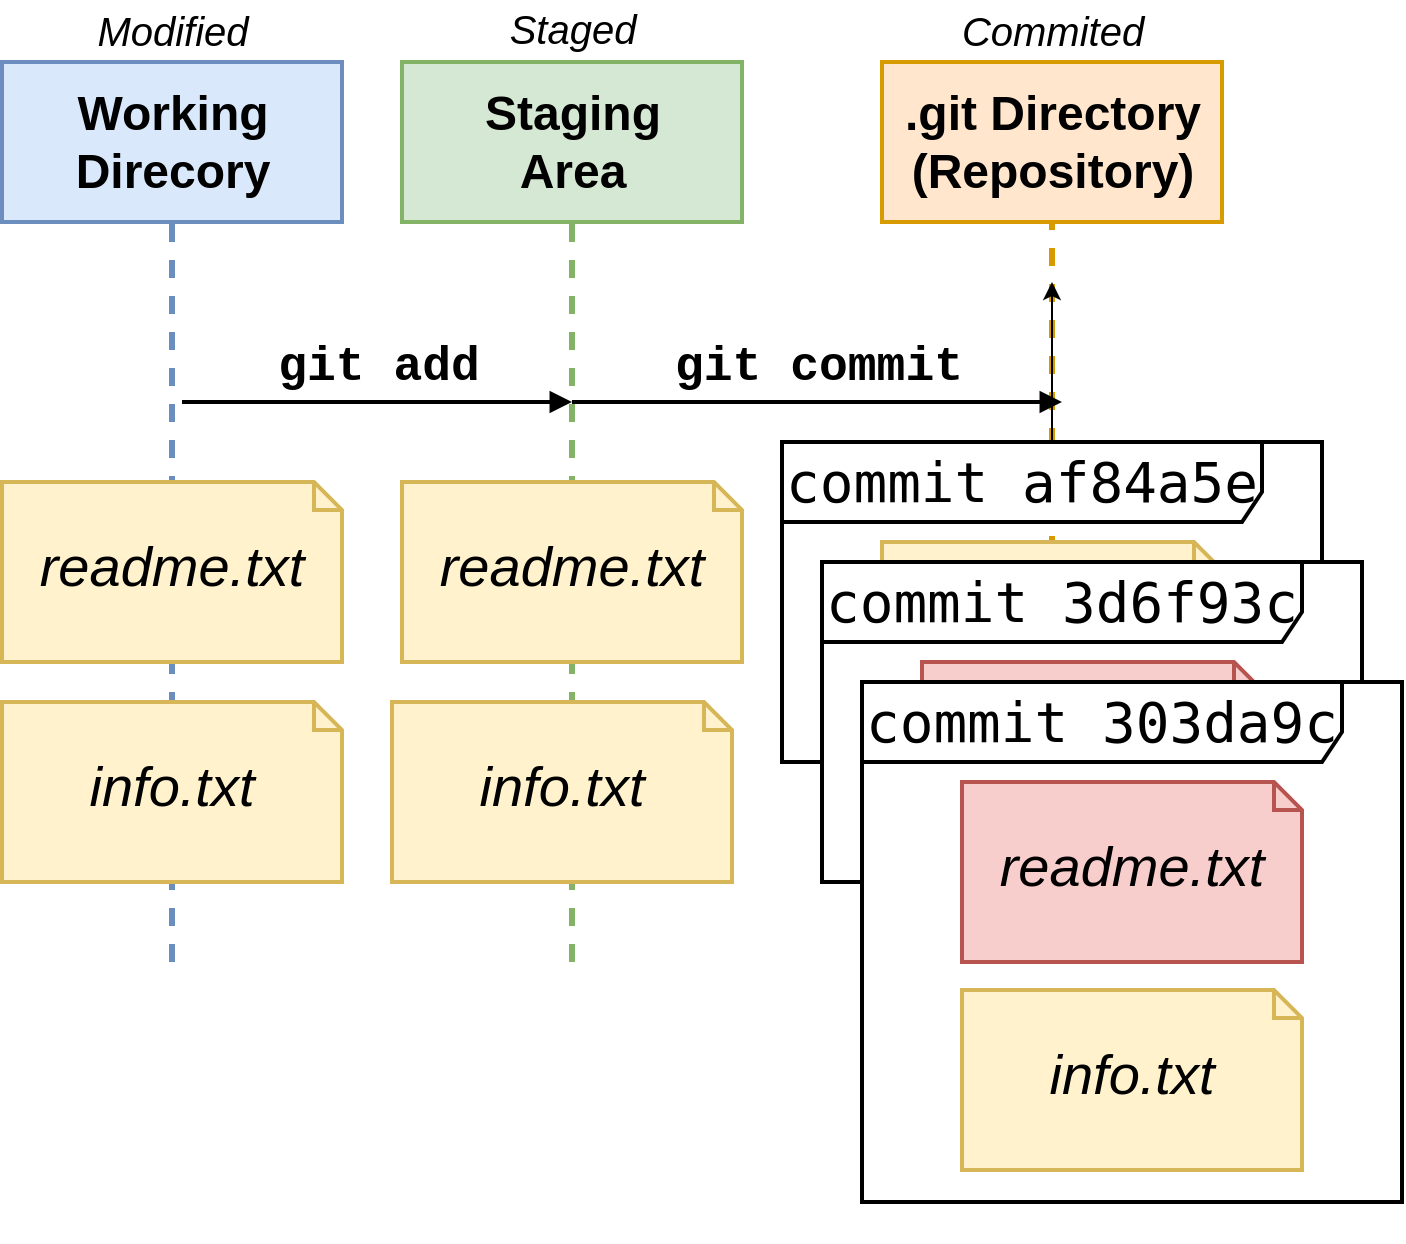 <mxfile version="10.6.1" type="device"><diagram id="aoq1DbCRH0Eex9IWt6IT" name="Page-1"><mxGraphModel dx="842" dy="657" grid="1" gridSize="10" guides="1" tooltips="1" connect="1" arrows="1" fold="1" page="1" pageScale="1" pageWidth="827" pageHeight="1169" math="0" shadow="0"><root><mxCell id="0"/><mxCell id="1" parent="0"/><mxCell id="Ev2ssglDCKPvoKZEeSkC-5" value="&lt;font style=&quot;font-size: 24px&quot;&gt;&lt;font style=&quot;font-size: 24px&quot;&gt;&lt;font style=&quot;font-size: 24px&quot;&gt;&lt;font style=&quot;font-size: 24px&quot;&gt;&lt;font style=&quot;font-size: 24px&quot;&gt;&lt;font style=&quot;font-size: 24px&quot;&gt;&lt;font style=&quot;font-size: 24px&quot;&gt;&lt;font style=&quot;font-size: 24px&quot;&gt;&lt;font style=&quot;font-size: 24px&quot;&gt;&lt;font style=&quot;font-size: 24px&quot;&gt;&lt;font style=&quot;font-size: 24px&quot;&gt;&lt;font style=&quot;font-size: 24px&quot;&gt;&lt;font style=&quot;font-size: 24px&quot;&gt;&lt;font style=&quot;font-size: 24px&quot;&gt;&lt;font face=&quot;Courier New&quot; style=&quot;font-size: 24px&quot;&gt;&lt;b&gt;git add&lt;/b&gt;&lt;/font&gt;&lt;br&gt;&lt;/font&gt;&lt;/font&gt;&lt;/font&gt;&lt;/font&gt;&lt;/font&gt;&lt;/font&gt;&lt;/font&gt;&lt;/font&gt;&lt;/font&gt;&lt;/font&gt;&lt;/font&gt;&lt;/font&gt;&lt;/font&gt;&lt;/font&gt;" style="html=1;verticalAlign=bottom;startArrow=none;startFill=0;endArrow=block;startSize=8;strokeWidth=2;" parent="1" edge="1"><mxGeometry width="60" relative="1" as="geometry"><mxPoint x="170" y="290" as="sourcePoint"/><mxPoint x="365" y="290" as="targetPoint"/><Array as="points"><mxPoint x="296" y="290"/></Array></mxGeometry></mxCell><mxCell id="Ev2ssglDCKPvoKZEeSkC-7" value="&lt;i style=&quot;font-size: 20px;&quot;&gt;Modified&lt;/i&gt;&lt;br style=&quot;font-size: 20px;&quot;&gt;" style="text;html=1;resizable=0;points=[];autosize=1;align=center;verticalAlign=top;spacingTop=-4;fontSize=20;" parent="1" vertex="1"><mxGeometry x="135" y="90" width="60" height="20" as="geometry"/></mxCell><mxCell id="Ev2ssglDCKPvoKZEeSkC-8" value="&lt;i style=&quot;font-size: 20px;&quot;&gt;Staged&lt;/i&gt;&lt;br style=&quot;font-size: 20px;&quot;&gt;" style="text;html=1;resizable=0;points=[];autosize=1;align=center;verticalAlign=top;spacingTop=-4;fontSize=20;" parent="1" vertex="1"><mxGeometry x="335" y="89" width="60" height="20" as="geometry"/></mxCell><mxCell id="Ev2ssglDCKPvoKZEeSkC-9" value="&lt;i style=&quot;font-size: 20px;&quot;&gt;Commited&lt;/i&gt;&lt;br style=&quot;font-size: 20px;&quot;&gt;" style="text;html=1;resizable=0;points=[];autosize=1;align=center;verticalAlign=top;spacingTop=-4;fontSize=20;" parent="1" vertex="1"><mxGeometry x="570" y="90" width="70" height="20" as="geometry"/></mxCell><mxCell id="Ev2ssglDCKPvoKZEeSkC-10" value="Working&lt;br style=&quot;font-size: 24px;&quot;&gt;Direcory&lt;br style=&quot;font-size: 24px;&quot;&gt;" style="html=1;strokeWidth=2;fontSize=24;align=center;fontStyle=1;fillColor=#dae8fc;strokeColor=#6c8ebf;" parent="1" vertex="1"><mxGeometry x="80" y="120" width="170" height="80" as="geometry"/></mxCell><mxCell id="Ev2ssglDCKPvoKZEeSkC-11" value="Staging&lt;br&gt;Area&lt;br style=&quot;font-size: 24px&quot;&gt;" style="html=1;strokeWidth=2;fontSize=24;align=center;fontStyle=1;fillColor=#d5e8d4;strokeColor=#82b366;" parent="1" vertex="1"><mxGeometry x="280" y="120" width="170" height="80" as="geometry"/></mxCell><mxCell id="Ev2ssglDCKPvoKZEeSkC-12" value=".git Directory&lt;br&gt;(Repository)&lt;br style=&quot;font-size: 24px&quot;&gt;" style="html=1;strokeWidth=2;fontSize=24;align=center;fontStyle=1;fillColor=#ffe6cc;strokeColor=#d79b00;" parent="1" vertex="1"><mxGeometry x="520" y="120" width="170" height="80" as="geometry"/></mxCell><mxCell id="Ev2ssglDCKPvoKZEeSkC-13" value="" style="endArrow=none;dashed=1;html=1;strokeWidth=3;fontSize=28;entryX=0.5;entryY=1;entryDx=0;entryDy=0;fillColor=#dae8fc;strokeColor=#6c8ebf;" parent="1" target="Ev2ssglDCKPvoKZEeSkC-10" edge="1"><mxGeometry width="50" height="50" relative="1" as="geometry"><mxPoint x="165" y="570" as="sourcePoint"/><mxPoint x="130" y="260" as="targetPoint"/></mxGeometry></mxCell><mxCell id="Ev2ssglDCKPvoKZEeSkC-14" value="" style="endArrow=none;dashed=1;html=1;strokeWidth=3;fontSize=28;fillColor=#d5e8d4;strokeColor=#82b366;entryX=0.5;entryY=1;entryDx=0;entryDy=0;" parent="1" target="Ev2ssglDCKPvoKZEeSkC-11" edge="1"><mxGeometry width="50" height="50" relative="1" as="geometry"><mxPoint x="365" y="570" as="sourcePoint"/><mxPoint x="390" y="230" as="targetPoint"/></mxGeometry></mxCell><mxCell id="Ev2ssglDCKPvoKZEeSkC-15" value="" style="endArrow=none;dashed=1;html=1;strokeWidth=3;fontSize=28;entryX=0.5;entryY=1;entryDx=0;entryDy=0;fillColor=#ffe6cc;strokeColor=#d79b00;" parent="1" target="Ev2ssglDCKPvoKZEeSkC-12" edge="1"><mxGeometry width="50" height="50" relative="1" as="geometry"><mxPoint x="605" y="510" as="sourcePoint"/><mxPoint x="375" y="210" as="targetPoint"/></mxGeometry></mxCell><mxCell id="Ev2ssglDCKPvoKZEeSkC-16" value="&lt;font style=&quot;font-size: 24px&quot;&gt;&lt;font style=&quot;font-size: 24px&quot;&gt;&lt;font style=&quot;font-size: 24px&quot;&gt;&lt;font style=&quot;font-size: 24px&quot;&gt;&lt;font style=&quot;font-size: 24px&quot;&gt;&lt;font style=&quot;font-size: 24px&quot;&gt;&lt;font style=&quot;font-size: 24px&quot;&gt;&lt;font style=&quot;font-size: 24px&quot;&gt;&lt;font style=&quot;font-size: 24px&quot;&gt;&lt;font style=&quot;font-size: 24px&quot;&gt;&lt;font style=&quot;font-size: 24px&quot;&gt;&lt;font style=&quot;font-size: 24px&quot;&gt;&lt;font style=&quot;font-size: 24px&quot;&gt;&lt;font style=&quot;font-size: 24px&quot;&gt;&lt;font face=&quot;Courier New&quot; style=&quot;font-size: 24px&quot;&gt;&lt;b&gt;git commit&lt;/b&gt;&lt;/font&gt;&lt;br&gt;&lt;/font&gt;&lt;/font&gt;&lt;/font&gt;&lt;/font&gt;&lt;/font&gt;&lt;/font&gt;&lt;/font&gt;&lt;/font&gt;&lt;/font&gt;&lt;/font&gt;&lt;/font&gt;&lt;/font&gt;&lt;/font&gt;&lt;/font&gt;" style="html=1;verticalAlign=bottom;startArrow=none;startFill=0;endArrow=block;startSize=8;strokeWidth=2;" parent="1" edge="1"><mxGeometry width="60" relative="1" as="geometry"><mxPoint x="365" y="290" as="sourcePoint"/><mxPoint x="610" y="290" as="targetPoint"/><Array as="points"><mxPoint x="501" y="290"/></Array></mxGeometry></mxCell><mxCell id="EZSeawMIcVtINb9Lh1oZ-2" value="" style="edgeStyle=orthogonalEdgeStyle;rounded=0;orthogonalLoop=1;jettySize=auto;html=1;" parent="1" source="Ev2ssglDCKPvoKZEeSkC-18" edge="1"><mxGeometry relative="1" as="geometry"><mxPoint x="605" y="230" as="targetPoint"/></mxGeometry></mxCell><mxCell id="Ev2ssglDCKPvoKZEeSkC-18" value="&lt;table&gt;&lt;tbody&gt;&lt;tr&gt;&lt;td&gt;&lt;div id=&quot;vt100&quot;&gt;&lt;pre&gt;&lt;span&gt;commit af84a5e&lt;/span&gt;&lt;/pre&gt;&lt;/div&gt;&lt;/td&gt;&lt;/tr&gt;&lt;/tbody&gt;&lt;/table&gt;" style="shape=umlFrame;whiteSpace=wrap;html=1;strokeWidth=2;fontSize=28;align=center;width=240;height=40;" parent="1" vertex="1"><mxGeometry x="470" y="310" width="270" height="160" as="geometry"/></mxCell><mxCell id="Ev2ssglDCKPvoKZEeSkC-19" value="readme.txt&lt;br&gt;" style="shape=note;whiteSpace=wrap;html=1;size=14;verticalAlign=middle;align=center;spacingTop=-6;strokeWidth=2;fontSize=28;fillColor=#fff2cc;strokeColor=#d6b656;fontStyle=2" parent="1" vertex="1"><mxGeometry x="520" y="360" width="170" height="90" as="geometry"/></mxCell><mxCell id="EZSeawMIcVtINb9Lh1oZ-3" value="readme.txt&lt;br&gt;" style="shape=note;whiteSpace=wrap;html=1;size=14;verticalAlign=middle;align=center;spacingTop=-6;strokeWidth=2;fontSize=28;fillColor=#fff2cc;strokeColor=#d6b656;fontStyle=2" parent="1" vertex="1"><mxGeometry x="280" y="330" width="170" height="90" as="geometry"/></mxCell><mxCell id="EZSeawMIcVtINb9Lh1oZ-4" value="readme.txt&lt;br&gt;" style="shape=note;whiteSpace=wrap;html=1;size=14;verticalAlign=middle;align=center;spacingTop=-6;strokeWidth=2;fontSize=28;fillColor=#fff2cc;strokeColor=#d6b656;fontStyle=2" parent="1" vertex="1"><mxGeometry x="80" y="330" width="170" height="90" as="geometry"/></mxCell><mxCell id="AhHsL2BmthQ_VF2tlvj9-5" value="" style="group" parent="1" vertex="1" connectable="0"><mxGeometry x="490" y="370" width="270" height="160" as="geometry"/></mxCell><mxCell id="AhHsL2BmthQ_VF2tlvj9-4" value="" style="rounded=0;whiteSpace=wrap;html=1;fontSize=24;" parent="AhHsL2BmthQ_VF2tlvj9-5" vertex="1"><mxGeometry width="270" height="160" as="geometry"/></mxCell><mxCell id="AhHsL2BmthQ_VF2tlvj9-2" value="&lt;table&gt;&lt;tbody&gt;&lt;tr&gt;&lt;td&gt;&lt;div id=&quot;vt100&quot;&gt;&lt;pre&gt;&lt;span&gt;commit &lt;/span&gt;3d6f93c&lt;/pre&gt;&lt;/div&gt;&lt;/td&gt;&lt;/tr&gt;&lt;/tbody&gt;&lt;/table&gt;" style="shape=umlFrame;whiteSpace=wrap;html=1;strokeWidth=2;fontSize=28;align=center;width=240;height=40;" parent="AhHsL2BmthQ_VF2tlvj9-5" vertex="1"><mxGeometry width="270" height="160" as="geometry"/></mxCell><mxCell id="AhHsL2BmthQ_VF2tlvj9-3" value="readme.txt&lt;br&gt;" style="shape=note;whiteSpace=wrap;html=1;size=14;verticalAlign=middle;align=center;spacingTop=-6;strokeWidth=2;fontSize=28;fillColor=#f8cecc;strokeColor=#b85450;fontStyle=2" parent="AhHsL2BmthQ_VF2tlvj9-5" vertex="1"><mxGeometry x="50" y="50" width="170" height="90" as="geometry"/></mxCell><mxCell id="AhHsL2BmthQ_VF2tlvj9-6" value="info.txt&lt;br&gt;" style="shape=note;whiteSpace=wrap;html=1;size=14;verticalAlign=middle;align=center;spacingTop=-6;strokeWidth=2;fontSize=28;fillColor=#fff2cc;strokeColor=#d6b656;fontStyle=2" parent="1" vertex="1"><mxGeometry x="80" y="440" width="170" height="90" as="geometry"/></mxCell><mxCell id="AhHsL2BmthQ_VF2tlvj9-7" value="info.txt&lt;br&gt;" style="shape=note;whiteSpace=wrap;html=1;size=14;verticalAlign=middle;align=center;spacingTop=-6;strokeWidth=2;fontSize=28;fillColor=#fff2cc;strokeColor=#d6b656;fontStyle=2" parent="1" vertex="1"><mxGeometry x="275" y="440" width="170" height="90" as="geometry"/></mxCell><mxCell id="AhHsL2BmthQ_VF2tlvj9-9" value="" style="group" parent="1" vertex="1" connectable="0"><mxGeometry x="510" y="430" width="270" height="280" as="geometry"/></mxCell><mxCell id="AhHsL2BmthQ_VF2tlvj9-10" value="" style="rounded=0;whiteSpace=wrap;html=1;fontSize=24;" parent="AhHsL2BmthQ_VF2tlvj9-9" vertex="1"><mxGeometry width="270" height="260" as="geometry"/></mxCell><mxCell id="AhHsL2BmthQ_VF2tlvj9-11" value="&lt;table&gt;&lt;tbody&gt;&lt;tr&gt;&lt;td&gt;&lt;div id=&quot;vt100&quot;&gt;&lt;pre&gt;&lt;span&gt;commit &lt;/span&gt;303da9c&lt;/pre&gt;&lt;/div&gt;&lt;/td&gt;&lt;/tr&gt;&lt;/tbody&gt;&lt;/table&gt;" style="shape=umlFrame;whiteSpace=wrap;html=1;strokeWidth=2;fontSize=28;align=center;width=240;height=40;" parent="AhHsL2BmthQ_VF2tlvj9-9" vertex="1"><mxGeometry width="270" height="260" as="geometry"/></mxCell><mxCell id="AhHsL2BmthQ_VF2tlvj9-12" value="readme.txt&lt;br&gt;" style="shape=note;whiteSpace=wrap;html=1;size=14;verticalAlign=middle;align=center;spacingTop=-6;strokeWidth=2;fontSize=28;fillColor=#f8cecc;strokeColor=#b85450;fontStyle=2" parent="AhHsL2BmthQ_VF2tlvj9-9" vertex="1"><mxGeometry x="50" y="50" width="170" height="90" as="geometry"/></mxCell><mxCell id="AhHsL2BmthQ_VF2tlvj9-13" value="info.txt&lt;br&gt;" style="shape=note;whiteSpace=wrap;html=1;size=14;verticalAlign=middle;align=center;spacingTop=-6;strokeWidth=2;fontSize=28;fillColor=#fff2cc;strokeColor=#d6b656;fontStyle=2" parent="AhHsL2BmthQ_VF2tlvj9-9" vertex="1"><mxGeometry x="50" y="154" width="170" height="90" as="geometry"/></mxCell></root></mxGraphModel></diagram></mxfile>